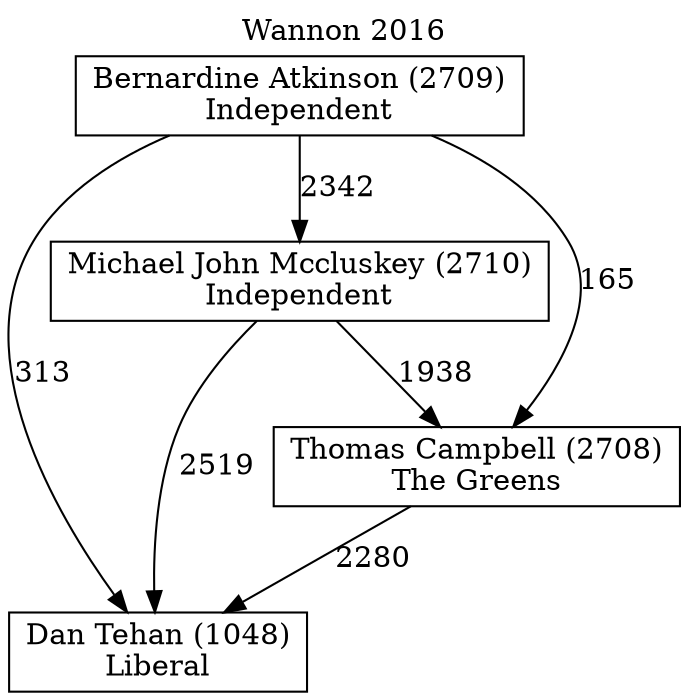 // House preference flow
digraph "Dan Tehan (1048)_Wannon_2016" {
	graph [label="Wannon 2016" labelloc=t mclimit=10]
	node [shape=box]
	"Michael John Mccluskey (2710)" [label="Michael John Mccluskey (2710)
Independent"]
	"Dan Tehan (1048)" [label="Dan Tehan (1048)
Liberal"]
	"Bernardine Atkinson (2709)" [label="Bernardine Atkinson (2709)
Independent"]
	"Thomas Campbell (2708)" [label="Thomas Campbell (2708)
The Greens"]
	"Michael John Mccluskey (2710)" -> "Thomas Campbell (2708)" [label=1938]
	"Bernardine Atkinson (2709)" -> "Thomas Campbell (2708)" [label=165]
	"Bernardine Atkinson (2709)" -> "Michael John Mccluskey (2710)" [label=2342]
	"Thomas Campbell (2708)" -> "Dan Tehan (1048)" [label=2280]
	"Bernardine Atkinson (2709)" -> "Dan Tehan (1048)" [label=313]
	"Michael John Mccluskey (2710)" -> "Dan Tehan (1048)" [label=2519]
}
